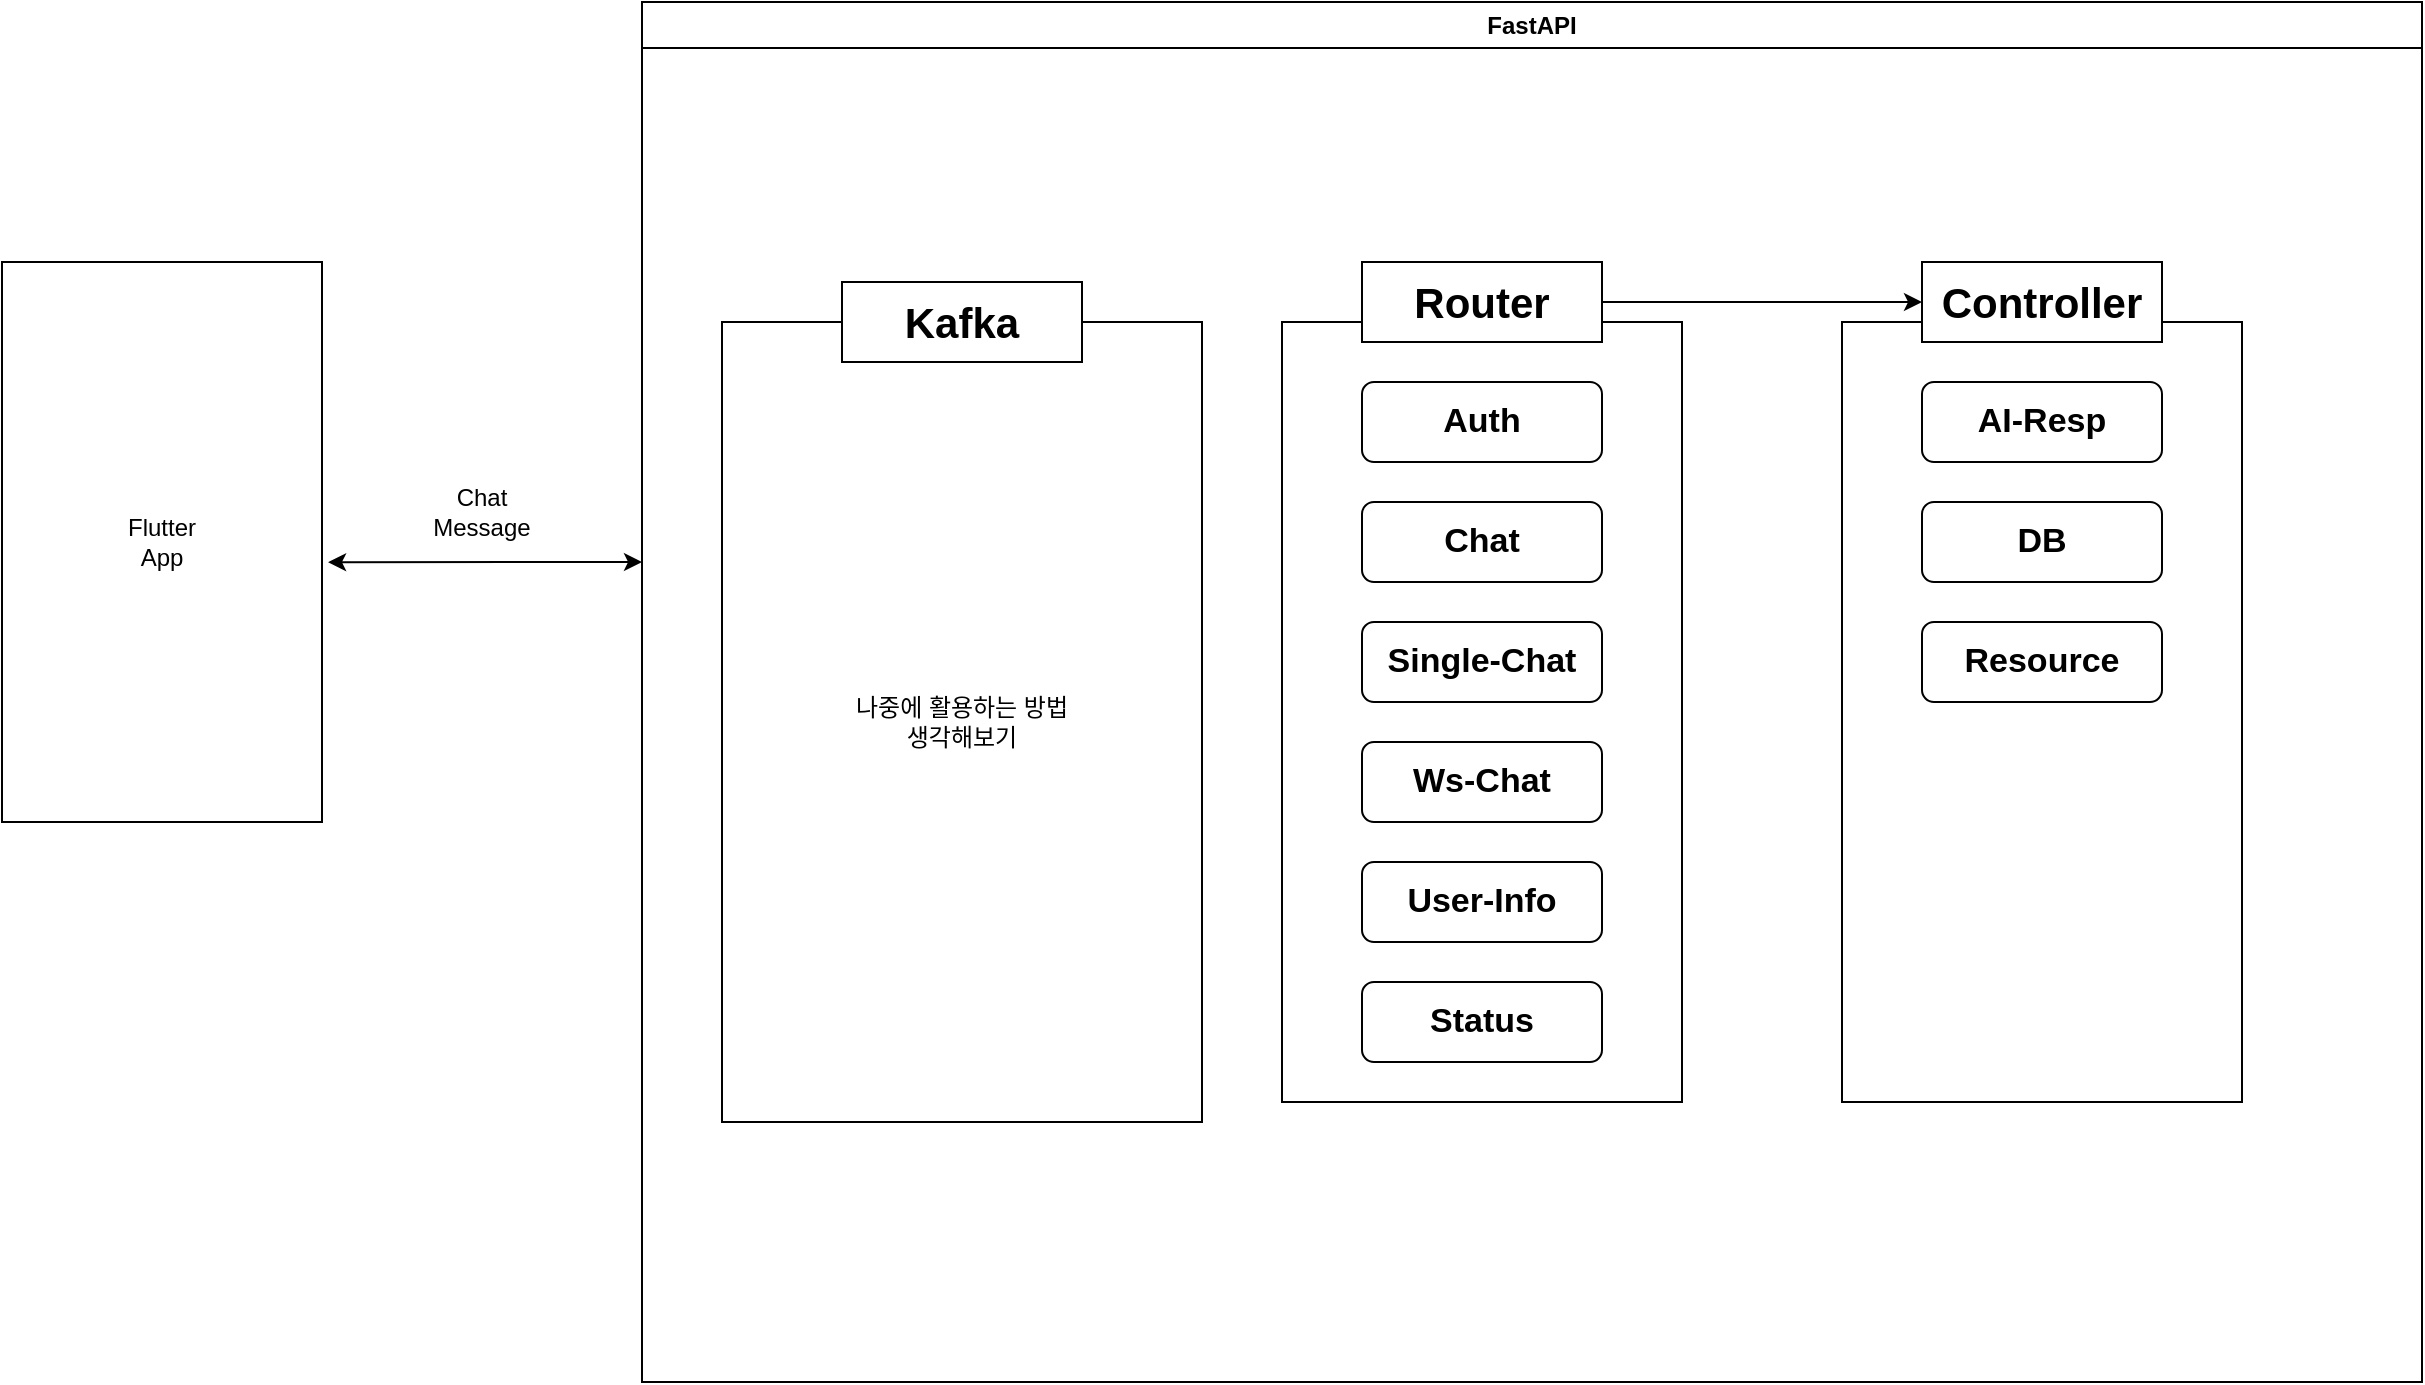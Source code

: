 <mxfile version="27.0.9">
  <diagram name="페이지-1" id="ZfJftSbT7ajRrWYxwZ5v">
    <mxGraphModel dx="1131" dy="1018" grid="1" gridSize="10" guides="1" tooltips="1" connect="1" arrows="1" fold="1" page="1" pageScale="1" pageWidth="827" pageHeight="1169" math="0" shadow="0">
      <root>
        <mxCell id="0" />
        <mxCell id="1" parent="0" />
        <mxCell id="nIi36V4u-UyJCtxPHn11-2" value="Flutter&lt;div&gt;App&lt;/div&gt;" style="rounded=0;whiteSpace=wrap;html=1;" parent="1" vertex="1">
          <mxGeometry x="40" y="290" width="160" height="280" as="geometry" />
        </mxCell>
        <mxCell id="nIi36V4u-UyJCtxPHn11-4" value="FastAPI" style="swimlane;whiteSpace=wrap;html=1;" parent="1" vertex="1">
          <mxGeometry x="360" y="160" width="890" height="690" as="geometry" />
        </mxCell>
        <mxCell id="nIi36V4u-UyJCtxPHn11-14" value="" style="rounded=0;whiteSpace=wrap;html=1;" parent="nIi36V4u-UyJCtxPHn11-4" vertex="1">
          <mxGeometry x="320" y="160" width="200" height="390" as="geometry" />
        </mxCell>
        <mxCell id="nIi36V4u-UyJCtxPHn11-7" value="&lt;b&gt;&lt;font style=&quot;font-size: 17px;&quot;&gt;Auth&lt;/font&gt;&lt;/b&gt;" style="rounded=1;whiteSpace=wrap;html=1;" parent="nIi36V4u-UyJCtxPHn11-4" vertex="1">
          <mxGeometry x="360" y="190" width="120" height="40" as="geometry" />
        </mxCell>
        <mxCell id="nIi36V4u-UyJCtxPHn11-8" value="&lt;span style=&quot;font-size: 17px;&quot;&gt;&lt;b&gt;Chat&lt;/b&gt;&lt;/span&gt;" style="rounded=1;whiteSpace=wrap;html=1;" parent="nIi36V4u-UyJCtxPHn11-4" vertex="1">
          <mxGeometry x="360" y="250" width="120" height="40" as="geometry" />
        </mxCell>
        <mxCell id="nIi36V4u-UyJCtxPHn11-9" value="&lt;span style=&quot;font-size: 17px;&quot;&gt;&lt;b&gt;Single-Chat&lt;/b&gt;&lt;/span&gt;" style="rounded=1;whiteSpace=wrap;html=1;" parent="nIi36V4u-UyJCtxPHn11-4" vertex="1">
          <mxGeometry x="360" y="310" width="120" height="40" as="geometry" />
        </mxCell>
        <mxCell id="nIi36V4u-UyJCtxPHn11-10" value="&lt;span style=&quot;font-size: 17px;&quot;&gt;&lt;b&gt;Ws-Chat&lt;/b&gt;&lt;/span&gt;" style="rounded=1;whiteSpace=wrap;html=1;" parent="nIi36V4u-UyJCtxPHn11-4" vertex="1">
          <mxGeometry x="360" y="370" width="120" height="40" as="geometry" />
        </mxCell>
        <mxCell id="nIi36V4u-UyJCtxPHn11-11" value="&lt;span style=&quot;font-size: 17px;&quot;&gt;&lt;b&gt;User-Info&lt;/b&gt;&lt;/span&gt;" style="rounded=1;whiteSpace=wrap;html=1;" parent="nIi36V4u-UyJCtxPHn11-4" vertex="1">
          <mxGeometry x="360" y="430" width="120" height="40" as="geometry" />
        </mxCell>
        <mxCell id="nIi36V4u-UyJCtxPHn11-12" value="&lt;span style=&quot;font-size: 17px;&quot;&gt;&lt;b&gt;Status&lt;/b&gt;&lt;/span&gt;" style="rounded=1;whiteSpace=wrap;html=1;" parent="nIi36V4u-UyJCtxPHn11-4" vertex="1">
          <mxGeometry x="360" y="490" width="120" height="40" as="geometry" />
        </mxCell>
        <mxCell id="BOyWkzwMTeErK0NNudqa-3" style="edgeStyle=orthogonalEdgeStyle;rounded=0;orthogonalLoop=1;jettySize=auto;html=1;entryX=0;entryY=0.5;entryDx=0;entryDy=0;" edge="1" parent="nIi36V4u-UyJCtxPHn11-4" source="nIi36V4u-UyJCtxPHn11-15" target="BOyWkzwMTeErK0NNudqa-2">
          <mxGeometry relative="1" as="geometry" />
        </mxCell>
        <mxCell id="nIi36V4u-UyJCtxPHn11-15" value="&lt;b&gt;&lt;font style=&quot;font-size: 21px;&quot;&gt;Router&lt;/font&gt;&lt;/b&gt;" style="rounded=0;whiteSpace=wrap;html=1;" parent="nIi36V4u-UyJCtxPHn11-4" vertex="1">
          <mxGeometry x="360" y="130" width="120" height="40" as="geometry" />
        </mxCell>
        <mxCell id="BOyWkzwMTeErK0NNudqa-1" value="" style="rounded=0;whiteSpace=wrap;html=1;" vertex="1" parent="nIi36V4u-UyJCtxPHn11-4">
          <mxGeometry x="600" y="160" width="200" height="390" as="geometry" />
        </mxCell>
        <mxCell id="BOyWkzwMTeErK0NNudqa-2" value="&lt;b&gt;&lt;font style=&quot;font-size: 21px;&quot;&gt;Controller&lt;/font&gt;&lt;/b&gt;" style="rounded=0;whiteSpace=wrap;html=1;" vertex="1" parent="nIi36V4u-UyJCtxPHn11-4">
          <mxGeometry x="640" y="130" width="120" height="40" as="geometry" />
        </mxCell>
        <mxCell id="BOyWkzwMTeErK0NNudqa-4" value="&lt;b&gt;&lt;font style=&quot;font-size: 17px;&quot;&gt;AI-Resp&lt;/font&gt;&lt;/b&gt;" style="rounded=1;whiteSpace=wrap;html=1;" vertex="1" parent="nIi36V4u-UyJCtxPHn11-4">
          <mxGeometry x="640" y="190" width="120" height="40" as="geometry" />
        </mxCell>
        <mxCell id="BOyWkzwMTeErK0NNudqa-5" value="&lt;span style=&quot;font-size: 17px;&quot;&gt;&lt;b&gt;DB&lt;/b&gt;&lt;/span&gt;" style="rounded=1;whiteSpace=wrap;html=1;" vertex="1" parent="nIi36V4u-UyJCtxPHn11-4">
          <mxGeometry x="640" y="250" width="120" height="40" as="geometry" />
        </mxCell>
        <mxCell id="BOyWkzwMTeErK0NNudqa-6" value="&lt;span style=&quot;font-size: 17px;&quot;&gt;&lt;b&gt;Resource&lt;/b&gt;&lt;/span&gt;" style="rounded=1;whiteSpace=wrap;html=1;" vertex="1" parent="nIi36V4u-UyJCtxPHn11-4">
          <mxGeometry x="640" y="310" width="120" height="40" as="geometry" />
        </mxCell>
        <mxCell id="BOyWkzwMTeErK0NNudqa-7" value="나중에 활용하는 방법&lt;div&gt;생각해보기&lt;/div&gt;" style="rounded=0;whiteSpace=wrap;html=1;" vertex="1" parent="nIi36V4u-UyJCtxPHn11-4">
          <mxGeometry x="40" y="160" width="240" height="400" as="geometry" />
        </mxCell>
        <mxCell id="BOyWkzwMTeErK0NNudqa-8" value="&lt;span style=&quot;font-size: 21px;&quot;&gt;&lt;b&gt;Kafka&lt;/b&gt;&lt;/span&gt;" style="rounded=0;whiteSpace=wrap;html=1;" vertex="1" parent="nIi36V4u-UyJCtxPHn11-4">
          <mxGeometry x="100" y="140" width="120" height="40" as="geometry" />
        </mxCell>
        <mxCell id="nIi36V4u-UyJCtxPHn11-5" value="" style="endArrow=classic;startArrow=classic;html=1;rounded=0;exitX=1.019;exitY=0.536;exitDx=0;exitDy=0;exitPerimeter=0;" parent="1" source="nIi36V4u-UyJCtxPHn11-2" edge="1">
          <mxGeometry width="50" height="50" relative="1" as="geometry">
            <mxPoint x="210" y="440" as="sourcePoint" />
            <mxPoint x="360" y="440" as="targetPoint" />
          </mxGeometry>
        </mxCell>
        <mxCell id="nIi36V4u-UyJCtxPHn11-6" value="Chat Message" style="text;html=1;align=center;verticalAlign=middle;whiteSpace=wrap;rounded=0;" parent="1" vertex="1">
          <mxGeometry x="250" y="400" width="60" height="30" as="geometry" />
        </mxCell>
      </root>
    </mxGraphModel>
  </diagram>
</mxfile>
